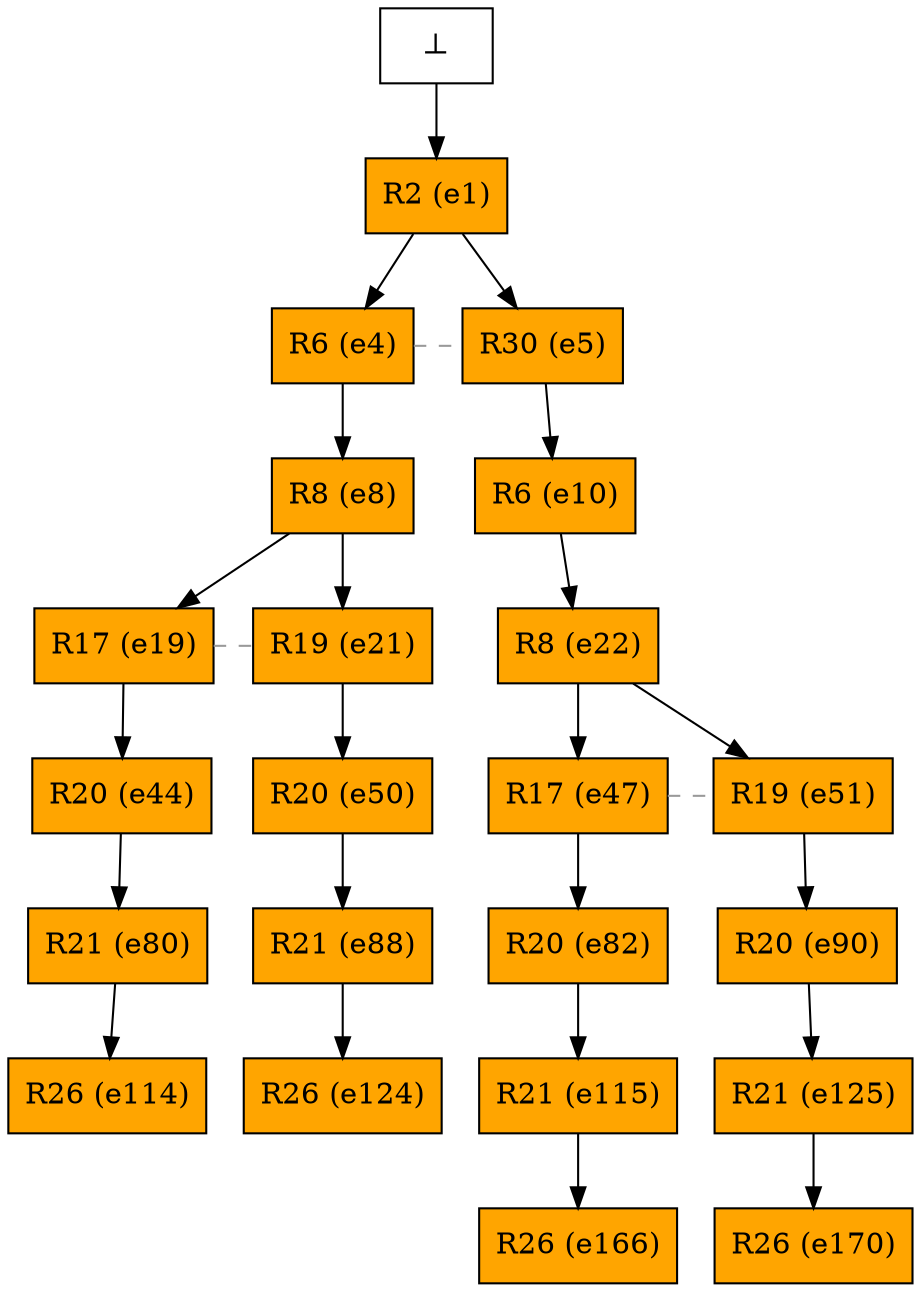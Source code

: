 digraph test {
  e1 -> e4;
  e1 -> e5;
  e4 -> e8;
  e5 -> e10;
  e8 -> e19;
  e8 -> e21;
  e10 -> e22;
  e19 -> e44;
  e22 -> e47;
  e21 -> e50;
  e22 -> e51;
  e44 -> e80;
  e47 -> e82;
  e50 -> e88;
  e51 -> e90;
  e80 -> e114;
  e82 -> e115;
  e88 -> e124;
  e90 -> e125;
  e115 -> e166;
  e125 -> e170;
  e0 -> e1;

//conflicts
  e4 -> e5 [arrowhead=none color=gray60 style=dashed constraint=false];
  e19 -> e21 [arrowhead=none color=gray60 style=dashed constraint=false];
  e47 -> e51 [arrowhead=none color=gray60 style=dashed constraint=false];

  e1 [color="black" fillcolor="orange:orange" label="R2 (e1)" shape=box style=filled];
  e4 [color="black" fillcolor="orange:orange" label="R6 (e4)" shape=box style=filled];
  e5 [color="black" fillcolor="orange:orange" label="R30 (e5)" shape=box style=filled];
  e8 [color="black" fillcolor="orange:orange" label="R8 (e8)" shape=box style=filled];
  e10 [color="black" fillcolor="orange:orange" label="R6 (e10)" shape=box style=filled];
  e19 [color="black" fillcolor="orange:orange" label="R17 (e19)" shape=box style=filled];
  e21 [color="black" fillcolor="orange:orange" label="R19 (e21)" shape=box style=filled];
  e22 [color="black" fillcolor="orange:orange" label="R8 (e22)" shape=box style=filled];
  e44 [color="black" fillcolor="orange:orange" label="R20 (e44)" shape=box style=filled];
  e47 [color="black" fillcolor="orange:orange" label="R17 (e47)" shape=box style=filled];
  e50 [color="black" fillcolor="orange:orange" label="R20 (e50)" shape=box style=filled];
  e51 [color="black" fillcolor="orange:orange" label="R19 (e51)" shape=box style=filled];
  e80 [color="black" fillcolor="orange:orange" label="R21 (e80)" shape=box style=filled];
  e82 [color="black" fillcolor="orange:orange" label="R20 (e82)" shape=box style=filled];
  e88 [color="black" fillcolor="orange:orange" label="R21 (e88)" shape=box style=filled];
  e90 [color="black" fillcolor="orange:orange" label="R20 (e90)" shape=box style=filled];
  e114 [color="black" fillcolor="orange:orange" label="R26 (e114)" shape=box style=filled];
  e115 [color="black" fillcolor="orange:orange" label="R21 (e115)" shape=box style=filled];
  e124 [color="black" fillcolor="orange:orange" label="R26 (e124)" shape=box style=filled];
  e125 [color="black" fillcolor="orange:orange" label="R21 (e125)" shape=box style=filled];
  e166 [color="black" fillcolor="orange:orange" label="R26 (e166)" shape=box style=filled];
  e170 [color="black" fillcolor="orange:orange" label="R26 (e170)" shape=box style=filled];
  e0 [fillcolor="white" label="⊥" shape=box style=filled];
}
